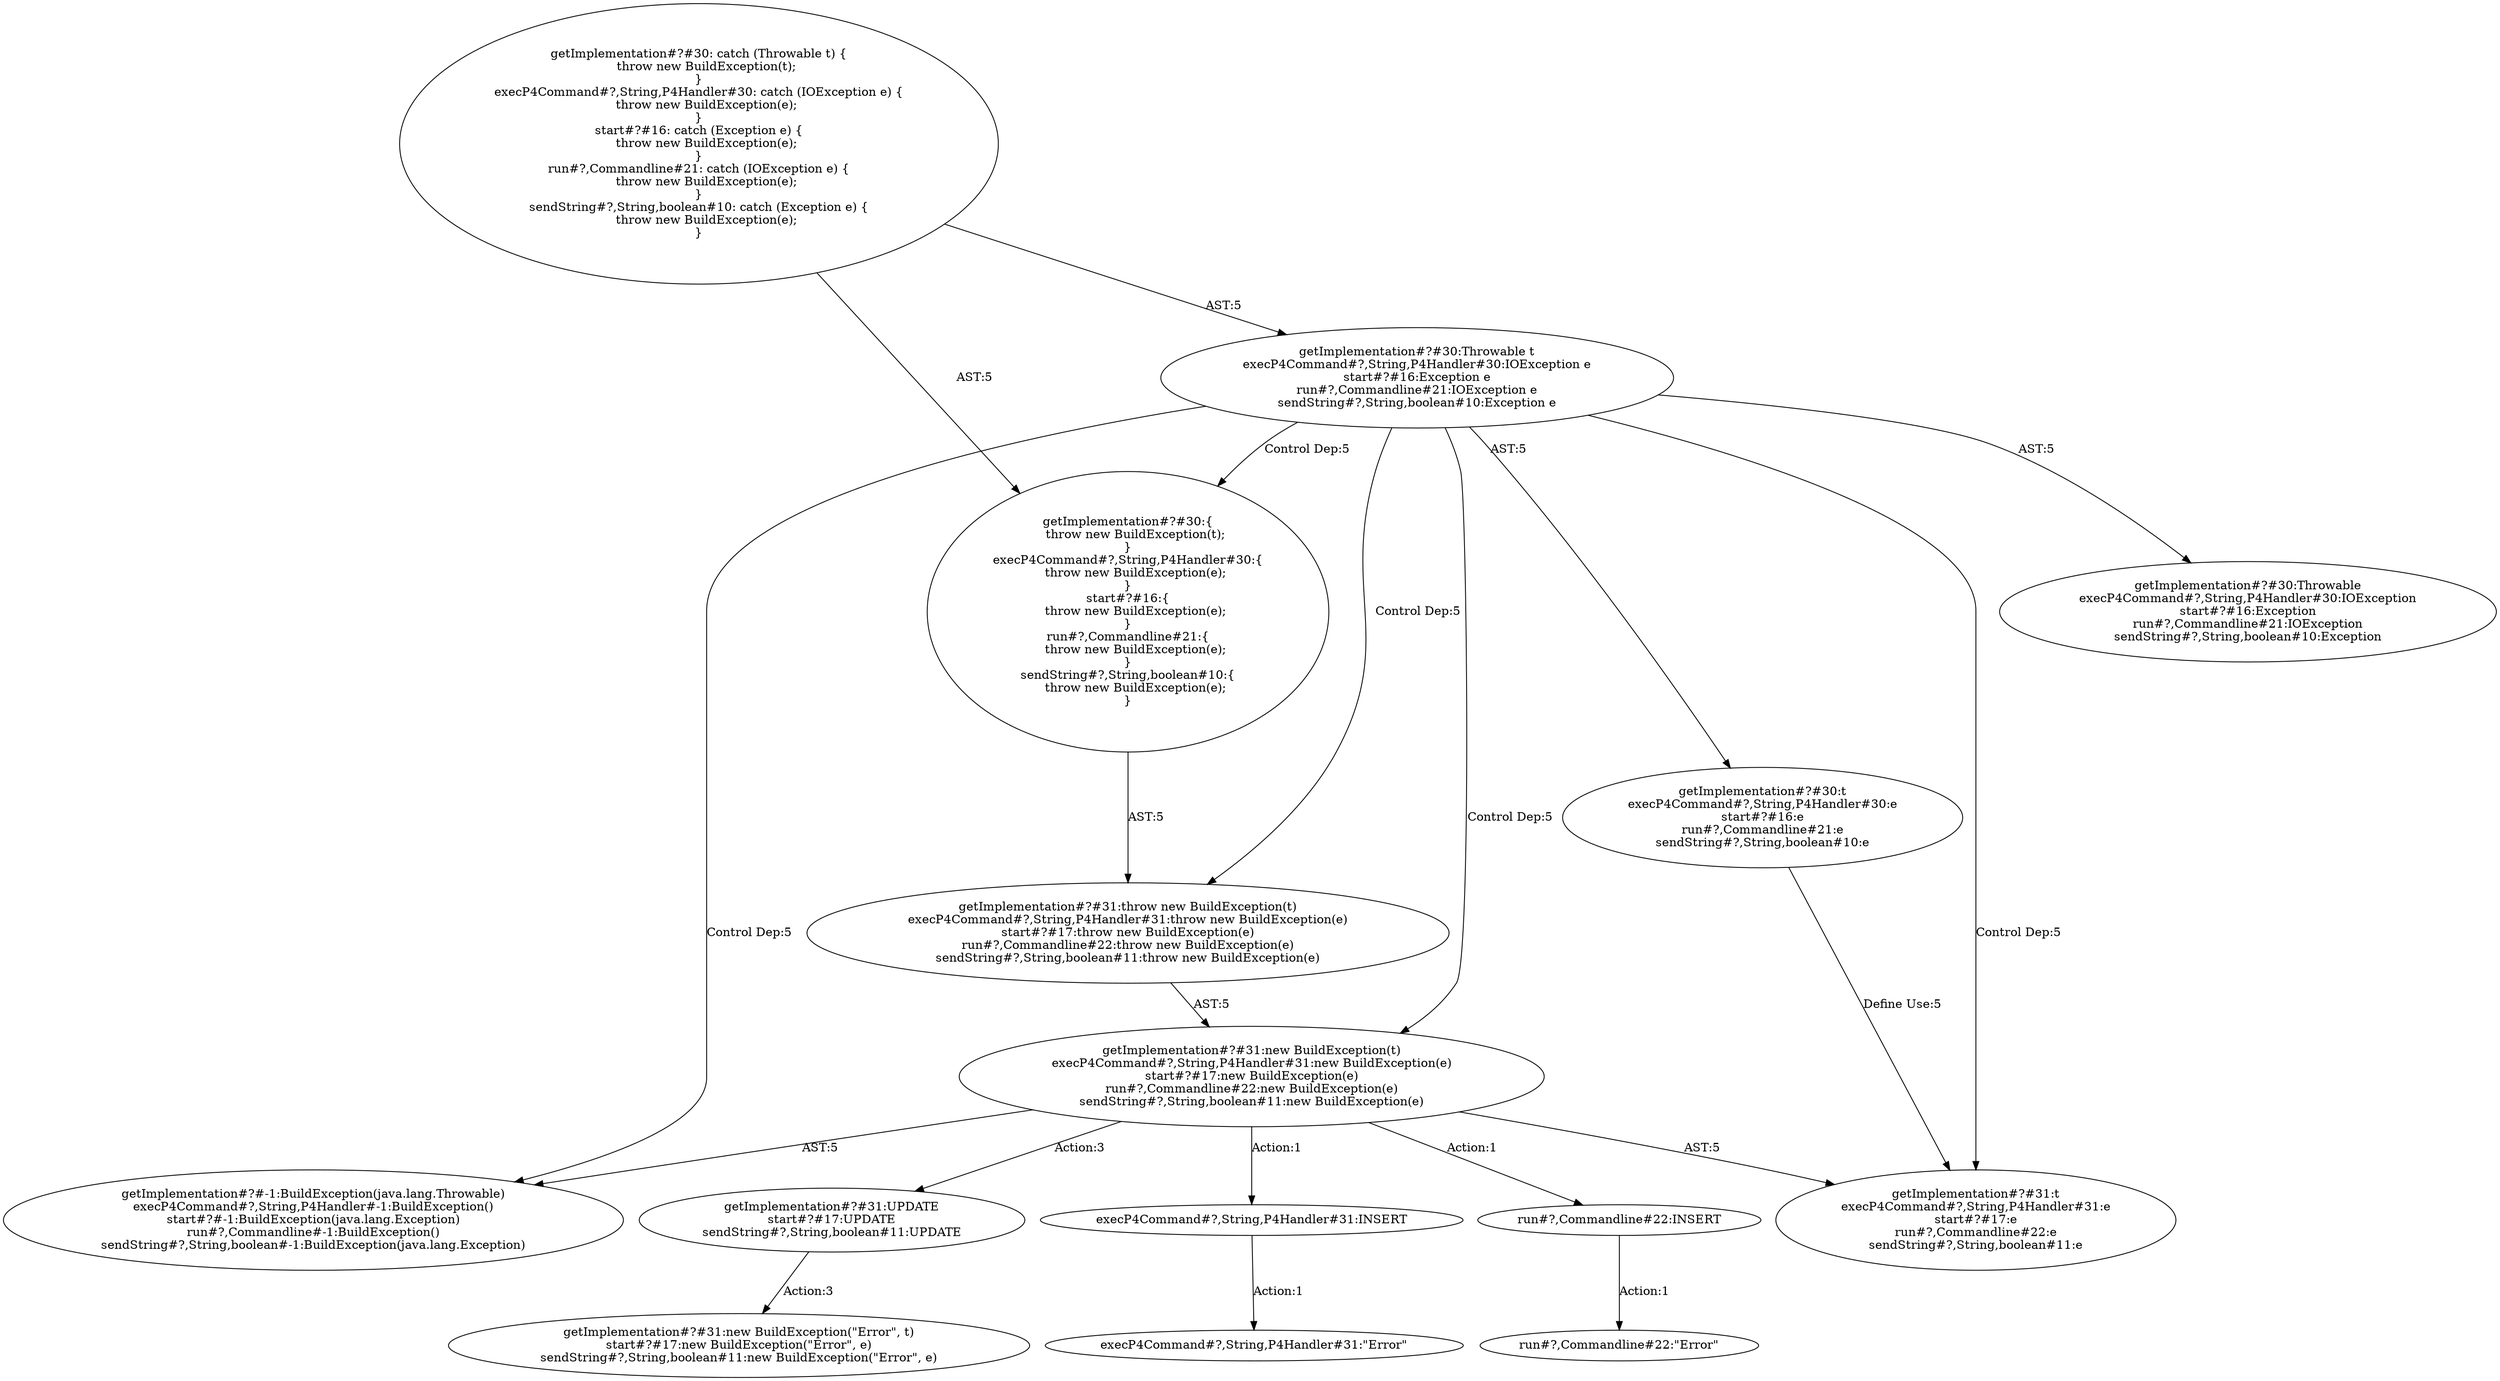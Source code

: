 digraph "Pattern" {
0 [label="getImplementation#?#31:UPDATE
start#?#17:UPDATE
sendString#?,String,boolean#11:UPDATE" shape=ellipse]
1 [label="getImplementation#?#31:new BuildException(t)
execP4Command#?,String,P4Handler#31:new BuildException(e)
start#?#17:new BuildException(e)
run#?,Commandline#22:new BuildException(e)
sendString#?,String,boolean#11:new BuildException(e)" shape=ellipse]
2 [label="getImplementation#?#30:Throwable t
execP4Command#?,String,P4Handler#30:IOException e
start#?#16:Exception e
run#?,Commandline#21:IOException e
sendString#?,String,boolean#10:Exception e" shape=ellipse]
3 [label="getImplementation#?#30: catch (Throwable t) \{
    throw new BuildException(t);
\}
execP4Command#?,String,P4Handler#30: catch (IOException e) \{
    throw new BuildException(e);
\}
start#?#16: catch (Exception e) \{
    throw new BuildException(e);
\}
run#?,Commandline#21: catch (IOException e) \{
    throw new BuildException(e);
\}
sendString#?,String,boolean#10: catch (Exception e) \{
    throw new BuildException(e);
\}" shape=ellipse]
4 [label="getImplementation#?#30:t
execP4Command#?,String,P4Handler#30:e
start#?#16:e
run#?,Commandline#21:e
sendString#?,String,boolean#10:e" shape=ellipse]
5 [label="getImplementation#?#30:Throwable
execP4Command#?,String,P4Handler#30:IOException
start#?#16:Exception
run#?,Commandline#21:IOException
sendString#?,String,boolean#10:Exception" shape=ellipse]
6 [label="getImplementation#?#30:\{
    throw new BuildException(t);
\}
execP4Command#?,String,P4Handler#30:\{
    throw new BuildException(e);
\}
start#?#16:\{
    throw new BuildException(e);
\}
run#?,Commandline#21:\{
    throw new BuildException(e);
\}
sendString#?,String,boolean#10:\{
    throw new BuildException(e);
\}" shape=ellipse]
7 [label="getImplementation#?#31:throw new BuildException(t)
execP4Command#?,String,P4Handler#31:throw new BuildException(e)
start#?#17:throw new BuildException(e)
run#?,Commandline#22:throw new BuildException(e)
sendString#?,String,boolean#11:throw new BuildException(e)" shape=ellipse]
8 [label="getImplementation#?#-1:BuildException(java.lang.Throwable)
execP4Command#?,String,P4Handler#-1:BuildException()
start#?#-1:BuildException(java.lang.Exception)
run#?,Commandline#-1:BuildException()
sendString#?,String,boolean#-1:BuildException(java.lang.Exception)" shape=ellipse]
9 [label="getImplementation#?#31:t
execP4Command#?,String,P4Handler#31:e
start#?#17:e
run#?,Commandline#22:e
sendString#?,String,boolean#11:e" shape=ellipse]
10 [label="getImplementation#?#31:new BuildException(\"Error\", t)
start#?#17:new BuildException(\"Error\", e)
sendString#?,String,boolean#11:new BuildException(\"Error\", e)" shape=ellipse]
11 [label="execP4Command#?,String,P4Handler#31:INSERT" shape=ellipse]
12 [label="execP4Command#?,String,P4Handler#31:\"Error\"" shape=ellipse]
13 [label="run#?,Commandline#22:\"Error\"" shape=ellipse]
14 [label="run#?,Commandline#22:INSERT" shape=ellipse]
0 -> 10 [label="Action:3"];
1 -> 0 [label="Action:3"];
1 -> 8 [label="AST:5"];
1 -> 9 [label="AST:5"];
1 -> 11 [label="Action:1"];
1 -> 14 [label="Action:1"];
2 -> 1 [label="Control Dep:5"];
2 -> 4 [label="AST:5"];
2 -> 5 [label="AST:5"];
2 -> 6 [label="Control Dep:5"];
2 -> 7 [label="Control Dep:5"];
2 -> 8 [label="Control Dep:5"];
2 -> 9 [label="Control Dep:5"];
3 -> 2 [label="AST:5"];
3 -> 6 [label="AST:5"];
4 -> 9 [label="Define Use:5"];
6 -> 7 [label="AST:5"];
7 -> 1 [label="AST:5"];
11 -> 12 [label="Action:1"];
14 -> 13 [label="Action:1"];
}